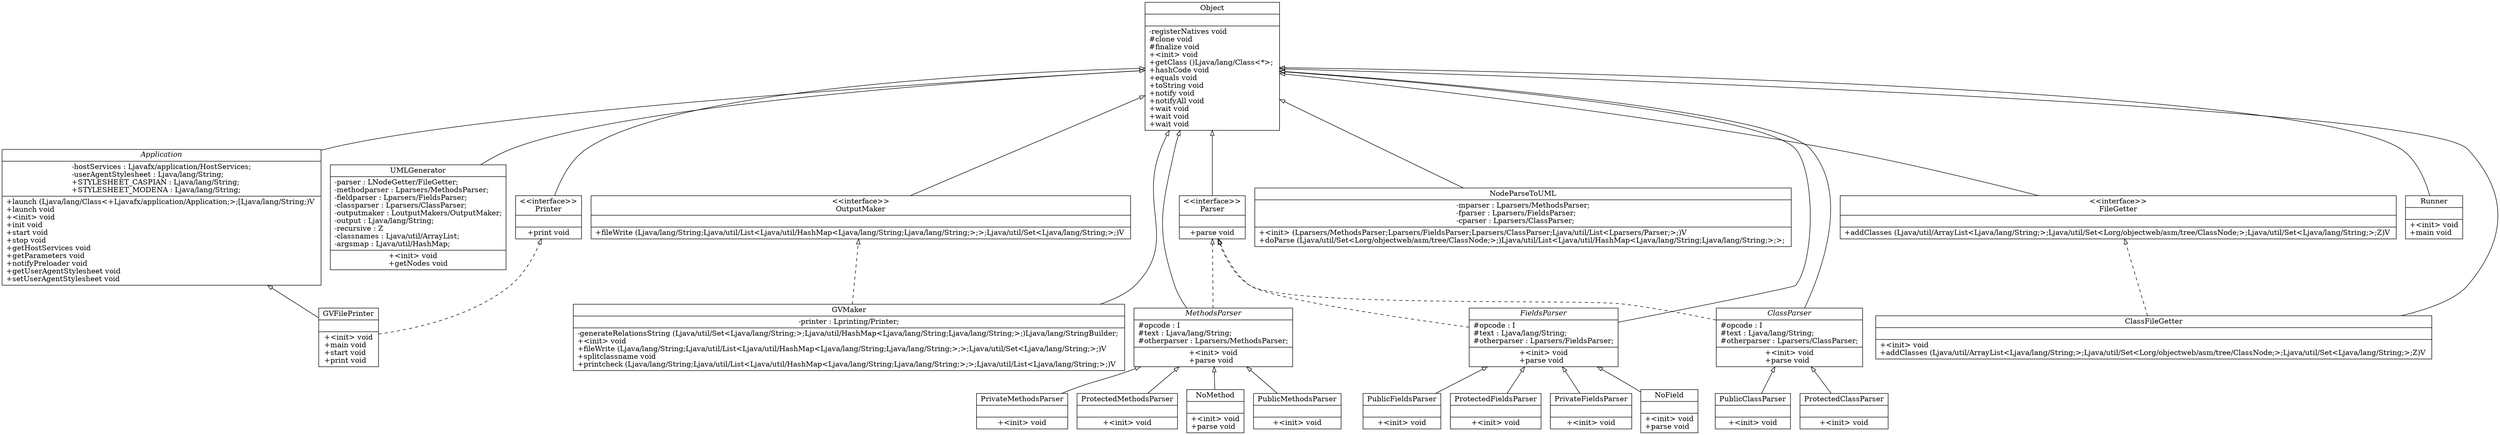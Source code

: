 digraph G { rankdir=BT;
"NoMethod" [
shape="record",
label= <{NoMethod||+&#60;init&#62; void<br align="left"/>+parse void<br align="left"/>}>];

"MethodsParser" [
shape="record",
label= <{<i>MethodsParser</i>|#opcode : I<br align="left"/>#text : Ljava&#47;lang&#47;String;<br align="left"/>#otherparser : Lparsers&#47;MethodsParser;<br align="left"/>|+&#60;init&#62; void<br align="left"/>+parse void<br align="left"/>}>];

"Object" [
shape="record",
label= <{Object||-registerNatives void<br align="left"/>#clone void<br align="left"/>#finalize void<br align="left"/>+&#60;init&#62; void<br align="left"/>+getClass ()Ljava&#47;lang&#47;Class&#60;*&#62;; <br align="left"/>+hashCode void<br align="left"/>+equals void<br align="left"/>+toString void<br align="left"/>+notify void<br align="left"/>+notifyAll void<br align="left"/>+wait void<br align="left"/>+wait void<br align="left"/>+wait void<br align="left"/>}>];

"PublicClassParser" [
shape="record",
label= <{PublicClassParser||+&#60;init&#62; void<br align="left"/>}>];

"UMLGenerator" [
shape="record",
label= <{UMLGenerator|-parser : LNodeGetter&#47;FileGetter;<br align="left"/>-methodparser : Lparsers&#47;MethodsParser;<br align="left"/>-fieldparser : Lparsers&#47;FieldsParser;<br align="left"/>-classparser : Lparsers&#47;ClassParser;<br align="left"/>-outputmaker : LoutputMakers&#47;OutputMaker;<br align="left"/>-output : Ljava&#47;lang&#47;String;<br align="left"/>-recursive : Z<br align="left"/>-classnames : Ljava&#47;util&#47;ArrayList;<br align="left"/>-argsmap : Ljava&#47;util&#47;HashMap;<br align="left"/>|+&#60;init&#62; void<br align="left"/>+getNodes void<br align="left"/>}>];

"Printer" [
shape="record",
label= <{&#60;&#60;interface&#62;&#62;<br/>Printer||+print void<br align="left"/>}>];

"OutputMaker" [
shape="record",
label= <{&#60;&#60;interface&#62;&#62;<br/>OutputMaker||+fileWrite (Ljava&#47;lang&#47;String;Ljava&#47;util&#47;List&#60;Ljava&#47;util&#47;HashMap&#60;Ljava&#47;lang&#47;String;Ljava&#47;lang&#47;String;&#62;;&#62;;Ljava&#47;util&#47;Set&#60;Ljava&#47;lang&#47;String;&#62;;)V <br align="left"/>}>];

"GVFilePrinter" [
shape="record",
label= <{GVFilePrinter||+&#60;init&#62; void<br align="left"/>+main void<br align="left"/>+start void<br align="left"/>+print void<br align="left"/>}>];

"PrivateFieldsParser" [
shape="record",
label= <{PrivateFieldsParser||+&#60;init&#62; void<br align="left"/>}>];

"NoField" [
shape="record",
label= <{NoField||+&#60;init&#62; void<br align="left"/>+parse void<br align="left"/>}>];

"FieldsParser" [
shape="record",
label= <{<i>FieldsParser</i>|#opcode : I<br align="left"/>#text : Ljava&#47;lang&#47;String;<br align="left"/>#otherparser : Lparsers&#47;FieldsParser;<br align="left"/>|+&#60;init&#62; void<br align="left"/>+parse void<br align="left"/>}>];

"ClassFileGetter" [
shape="record",
label= <{ClassFileGetter||+&#60;init&#62; void<br align="left"/>+addClasses (Ljava&#47;util&#47;ArrayList&#60;Ljava&#47;lang&#47;String;&#62;;Ljava&#47;util&#47;Set&#60;Lorg&#47;objectweb&#47;asm&#47;tree&#47;ClassNode;&#62;;Ljava&#47;util&#47;Set&#60;Ljava&#47;lang&#47;String;&#62;;Z)V <br align="left"/>}>];

"PublicFieldsParser" [
shape="record",
label= <{PublicFieldsParser||+&#60;init&#62; void<br align="left"/>}>];

"PublicMethodsParser" [
shape="record",
label= <{PublicMethodsParser||+&#60;init&#62; void<br align="left"/>}>];

"ProtectedFieldsParser" [
shape="record",
label= <{ProtectedFieldsParser||+&#60;init&#62; void<br align="left"/>}>];

"Parser" [
shape="record",
label= <{&#60;&#60;interface&#62;&#62;<br/>Parser||+parse void<br align="left"/>}>];

"ProtectedClassParser" [
shape="record",
label= <{ProtectedClassParser||+&#60;init&#62; void<br align="left"/>}>];

"NodeParseToUML" [
shape="record",
label= <{NodeParseToUML|-mparser : Lparsers&#47;MethodsParser;<br align="left"/>-fparser : Lparsers&#47;FieldsParser;<br align="left"/>-cparser : Lparsers&#47;ClassParser;<br align="left"/>|+&#60;init&#62; (Lparsers&#47;MethodsParser;Lparsers&#47;FieldsParser;Lparsers&#47;ClassParser;Ljava&#47;util&#47;List&#60;Lparsers&#47;Parser;&#62;;)V <br align="left"/>+doParse (Ljava&#47;util&#47;Set&#60;Lorg&#47;objectweb&#47;asm&#47;tree&#47;ClassNode;&#62;;)Ljava&#47;util&#47;List&#60;Ljava&#47;util&#47;HashMap&#60;Ljava&#47;lang&#47;String;Ljava&#47;lang&#47;String;&#62;;&#62;; <br align="left"/>}>];

"Application" [
shape="record",
label= <{<i>Application</i>|-hostServices : Ljavafx&#47;application&#47;HostServices;<br align="left"/>-userAgentStylesheet : Ljava&#47;lang&#47;String;<br align="left"/>+STYLESHEET_CASPIAN : Ljava&#47;lang&#47;String;<br align="left"/>+STYLESHEET_MODENA : Ljava&#47;lang&#47;String;<br align="left"/>|+launch (Ljava&#47;lang&#47;Class&#60;+Ljavafx&#47;application&#47;Application;&#62;;[Ljava&#47;lang&#47;String;)V <br align="left"/>+launch void<br align="left"/>+&#60;init&#62; void<br align="left"/>+init void<br align="left"/>+start void<br align="left"/>+stop void<br align="left"/>+getHostServices void<br align="left"/>+getParameters void<br align="left"/>+notifyPreloader void<br align="left"/>+getUserAgentStylesheet void<br align="left"/>+setUserAgentStylesheet void<br align="left"/>}>];

"PrivateMethodsParser" [
shape="record",
label= <{PrivateMethodsParser||+&#60;init&#62; void<br align="left"/>}>];

"ClassParser" [
shape="record",
label= <{<i>ClassParser</i>|#opcode : I<br align="left"/>#text : Ljava&#47;lang&#47;String;<br align="left"/>#otherparser : Lparsers&#47;ClassParser;<br align="left"/>|+&#60;init&#62; void<br align="left"/>+parse void<br align="left"/>}>];

"ProtectedMethodsParser" [
shape="record",
label= <{ProtectedMethodsParser||+&#60;init&#62; void<br align="left"/>}>];

"FileGetter" [
shape="record",
label= <{&#60;&#60;interface&#62;&#62;<br/>FileGetter||+addClasses (Ljava&#47;util&#47;ArrayList&#60;Ljava&#47;lang&#47;String;&#62;;Ljava&#47;util&#47;Set&#60;Lorg&#47;objectweb&#47;asm&#47;tree&#47;ClassNode;&#62;;Ljava&#47;util&#47;Set&#60;Ljava&#47;lang&#47;String;&#62;;Z)V <br align="left"/>}>];

"Runner" [
shape="record",
label= <{Runner||+&#60;init&#62; void<br align="left"/>+main void<br align="left"/>}>];

"GVMaker" [
shape="record",
label= <{GVMaker|-printer : Lprinting&#47;Printer;<br align="left"/>|-generateRelationsString (Ljava&#47;util&#47;Set&#60;Ljava&#47;lang&#47;String;&#62;;Ljava&#47;util&#47;HashMap&#60;Ljava&#47;lang&#47;String;Ljava&#47;lang&#47;String;&#62;;)Ljava&#47;lang&#47;StringBuilder; <br align="left"/>+&#60;init&#62; void<br align="left"/>+fileWrite (Ljava&#47;lang&#47;String;Ljava&#47;util&#47;List&#60;Ljava&#47;util&#47;HashMap&#60;Ljava&#47;lang&#47;String;Ljava&#47;lang&#47;String;&#62;;&#62;;Ljava&#47;util&#47;Set&#60;Ljava&#47;lang&#47;String;&#62;;)V <br align="left"/>+splitclassname void<br align="left"/>+printcheck (Ljava&#47;lang&#47;String;Ljava&#47;util&#47;List&#60;Ljava&#47;util&#47;HashMap&#60;Ljava&#47;lang&#47;String;Ljava&#47;lang&#47;String;&#62;;&#62;;Ljava&#47;util&#47;List&#60;Ljava&#47;lang&#47;String;&#62;;)V <br align="left"/>}>];

OutputMaker -> Object [arrowhead="onormal"];
GVFilePrinter -> Printer [arrowhead = "onormal", style = "dashed"];
PublicFieldsParser -> FieldsParser [arrowhead="onormal"];
UMLGenerator -> Object [arrowhead="onormal"];
PrivateMethodsParser -> MethodsParser [arrowhead="onormal"];
PrivateFieldsParser -> FieldsParser [arrowhead="onormal"];
Application -> Object [arrowhead="onormal"];
GVMaker -> Object [arrowhead="onormal"];
GVMaker -> OutputMaker [arrowhead = "onormal", style = "dashed"];
ClassFileGetter -> Object [arrowhead="onormal"];
FieldsParser -> Parser [arrowhead = "onormal", style = "dashed"];
GVFilePrinter -> Application [arrowhead="onormal"];
NodeParseToUML -> Object [arrowhead="onormal"];
MethodsParser -> Object [arrowhead="onormal"];
Printer -> Object [arrowhead="onormal"];
ClassFileGetter -> FileGetter [arrowhead = "onormal", style = "dashed"];
ClassParser -> Object [arrowhead="onormal"];
NoMethod -> MethodsParser [arrowhead="onormal"];
ProtectedClassParser -> ClassParser [arrowhead="onormal"];
NoField -> FieldsParser [arrowhead="onormal"];
Parser -> Object [arrowhead="onormal"];
ProtectedFieldsParser -> FieldsParser [arrowhead="onormal"];
ProtectedMethodsParser -> MethodsParser [arrowhead="onormal"];
ClassParser -> Parser [arrowhead = "onormal", style = "dashed"];
Runner -> Object [arrowhead="onormal"];
MethodsParser -> Parser [arrowhead = "onormal", style = "dashed"];
FieldsParser -> Object [arrowhead="onormal"];
PublicClassParser -> ClassParser [arrowhead="onormal"];
FileGetter -> Object [arrowhead="onormal"];
PublicMethodsParser -> MethodsParser [arrowhead="onormal"];
}